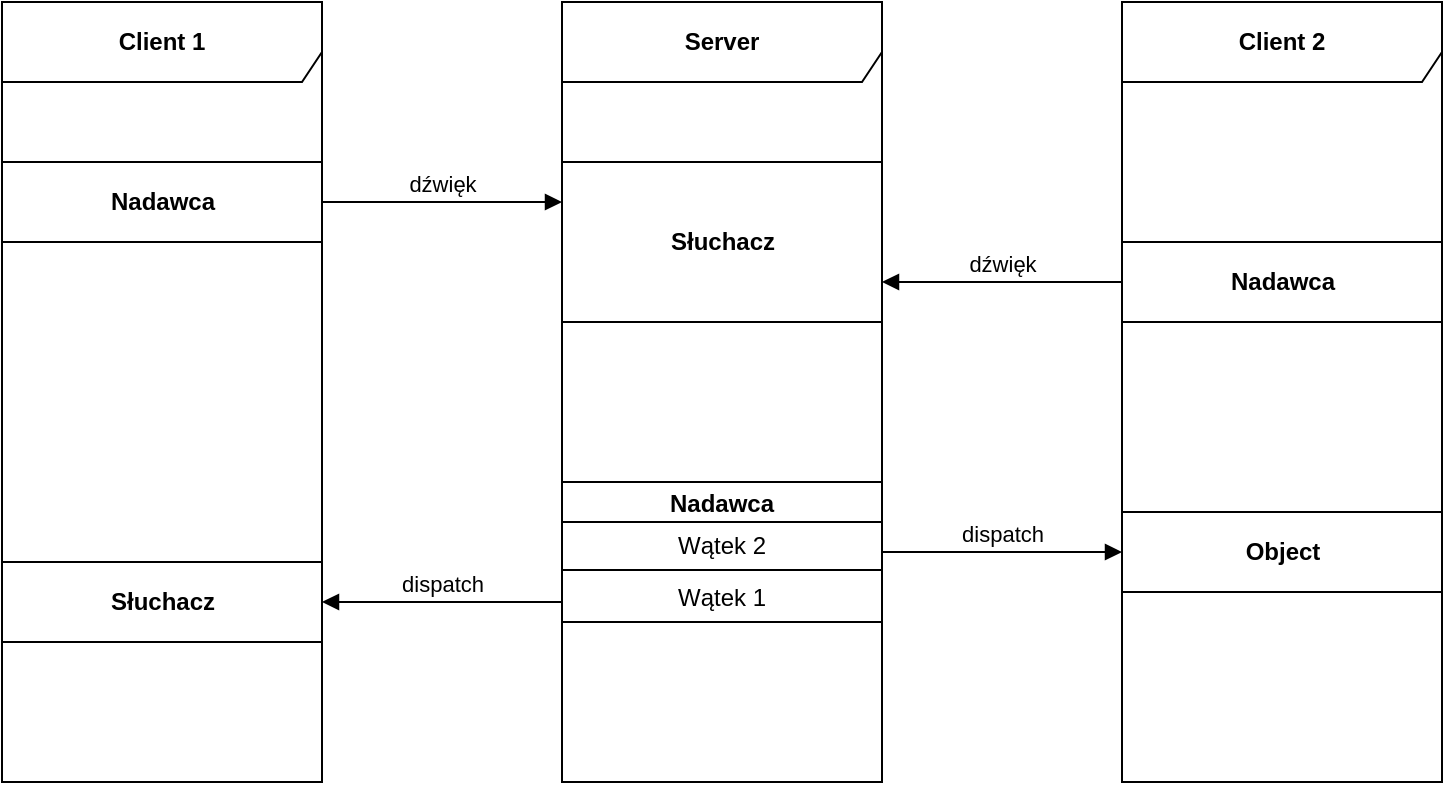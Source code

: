 <mxfile version="14.6.1" type="github">
  <diagram id="iJB8e4C8LSmCXrwoH1_6" name="Page-1">
    <mxGraphModel dx="1662" dy="762" grid="1" gridSize="10" guides="1" tooltips="1" connect="1" arrows="1" fold="1" page="1" pageScale="1" pageWidth="1169" pageHeight="827" math="0" shadow="0">
      <root>
        <mxCell id="0" />
        <mxCell id="1" parent="0" />
        <mxCell id="HlrDbo4SVCVQP59pXL_A-2" value="&lt;b&gt;Client 1&lt;/b&gt;" style="shape=umlFrame;whiteSpace=wrap;html=1;width=160;height=40;" vertex="1" parent="1">
          <mxGeometry x="40" y="40" width="160" height="390" as="geometry" />
        </mxCell>
        <mxCell id="HlrDbo4SVCVQP59pXL_A-3" value="&lt;b&gt;Server&lt;/b&gt;" style="shape=umlFrame;whiteSpace=wrap;html=1;width=160;height=40;" vertex="1" parent="1">
          <mxGeometry x="320" y="40" width="160" height="390" as="geometry" />
        </mxCell>
        <mxCell id="HlrDbo4SVCVQP59pXL_A-4" value="&lt;b&gt;Client 2&lt;/b&gt;" style="shape=umlFrame;whiteSpace=wrap;html=1;width=160;height=40;" vertex="1" parent="1">
          <mxGeometry x="600" y="40" width="160" height="390" as="geometry" />
        </mxCell>
        <mxCell id="HlrDbo4SVCVQP59pXL_A-6" value="&lt;b&gt;Nadawca&lt;/b&gt;" style="html=1;" vertex="1" parent="1">
          <mxGeometry x="40" y="120" width="160" height="40" as="geometry" />
        </mxCell>
        <mxCell id="HlrDbo4SVCVQP59pXL_A-7" value="&lt;span style=&quot;font-family: &amp;#34;arial&amp;#34;&quot;&gt;&lt;font style=&quot;font-size: 12px&quot;&gt;&lt;b&gt;Słuchacz&lt;/b&gt;&lt;/font&gt;&lt;/span&gt;" style="html=1;" vertex="1" parent="1">
          <mxGeometry x="40" y="320" width="160" height="40" as="geometry" />
        </mxCell>
        <mxCell id="HlrDbo4SVCVQP59pXL_A-9" value="&lt;span style=&quot;font-family: &amp;#34;arial&amp;#34;&quot;&gt;&lt;b&gt;Słuchacz&lt;/b&gt;&lt;/span&gt;" style="html=1;" vertex="1" parent="1">
          <mxGeometry x="320" y="120" width="160" height="80" as="geometry" />
        </mxCell>
        <mxCell id="HlrDbo4SVCVQP59pXL_A-10" value="&lt;b&gt;Nadawca&lt;/b&gt;" style="html=1;" vertex="1" parent="1">
          <mxGeometry x="600" y="160" width="160" height="40" as="geometry" />
        </mxCell>
        <mxCell id="HlrDbo4SVCVQP59pXL_A-11" value="&lt;b&gt;Object&lt;/b&gt;" style="html=1;" vertex="1" parent="1">
          <mxGeometry x="600" y="295" width="160" height="40" as="geometry" />
        </mxCell>
        <mxCell id="HlrDbo4SVCVQP59pXL_A-13" value="dźwięk" style="html=1;verticalAlign=bottom;endArrow=block;exitX=1;exitY=0.5;exitDx=0;exitDy=0;entryX=0;entryY=0.25;entryDx=0;entryDy=0;" edge="1" parent="1" source="HlrDbo4SVCVQP59pXL_A-6" target="HlrDbo4SVCVQP59pXL_A-9">
          <mxGeometry width="80" relative="1" as="geometry">
            <mxPoint x="210" y="520" as="sourcePoint" />
            <mxPoint x="290" y="520" as="targetPoint" />
          </mxGeometry>
        </mxCell>
        <mxCell id="HlrDbo4SVCVQP59pXL_A-16" value="dźwięk" style="html=1;verticalAlign=bottom;endArrow=block;exitX=0;exitY=0.5;exitDx=0;exitDy=0;entryX=1;entryY=0.75;entryDx=0;entryDy=0;" edge="1" parent="1" source="HlrDbo4SVCVQP59pXL_A-10" target="HlrDbo4SVCVQP59pXL_A-9">
          <mxGeometry width="80" relative="1" as="geometry">
            <mxPoint x="430" y="285" as="sourcePoint" />
            <mxPoint x="520" y="140" as="targetPoint" />
          </mxGeometry>
        </mxCell>
        <mxCell id="HlrDbo4SVCVQP59pXL_A-20" value="dispatch" style="html=1;verticalAlign=bottom;endArrow=block;entryX=1;entryY=0.5;entryDx=0;entryDy=0;exitX=0.006;exitY=0.857;exitDx=0;exitDy=0;exitPerimeter=0;" edge="1" parent="1" source="HlrDbo4SVCVQP59pXL_A-22" target="HlrDbo4SVCVQP59pXL_A-7">
          <mxGeometry width="80" relative="1" as="geometry">
            <mxPoint x="290" y="300" as="sourcePoint" />
            <mxPoint x="240" y="390" as="targetPoint" />
          </mxGeometry>
        </mxCell>
        <mxCell id="HlrDbo4SVCVQP59pXL_A-21" value="dispatch" style="html=1;verticalAlign=bottom;endArrow=block;entryX=0;entryY=0.5;entryDx=0;entryDy=0;exitX=1;exitY=0.5;exitDx=0;exitDy=0;" edge="1" parent="1" source="HlrDbo4SVCVQP59pXL_A-22" target="HlrDbo4SVCVQP59pXL_A-11">
          <mxGeometry width="80" relative="1" as="geometry">
            <mxPoint x="480" y="340" as="sourcePoint" />
            <mxPoint x="600" y="390" as="targetPoint" />
          </mxGeometry>
        </mxCell>
        <mxCell id="HlrDbo4SVCVQP59pXL_A-22" value="" style="html=1;" vertex="1" parent="1">
          <mxGeometry x="320" y="280" width="160" height="70" as="geometry" />
        </mxCell>
        <mxCell id="HlrDbo4SVCVQP59pXL_A-24" value="Nadawca" style="text;align=center;fontStyle=1;verticalAlign=middle;spacingLeft=3;spacingRight=3;strokeColor=none;rotatable=0;points=[[0,0.5],[1,0.5]];portConstraint=eastwest;" vertex="1" parent="1">
          <mxGeometry x="320" y="280" width="160" height="20" as="geometry" />
        </mxCell>
        <mxCell id="HlrDbo4SVCVQP59pXL_A-25" value="" style="line;strokeWidth=1;fillColor=none;align=left;verticalAlign=middle;spacingTop=-1;spacingLeft=3;spacingRight=3;rotatable=0;labelPosition=right;points=[];portConstraint=eastwest;" vertex="1" parent="1">
          <mxGeometry x="320" y="296" width="160" height="8" as="geometry" />
        </mxCell>
        <mxCell id="HlrDbo4SVCVQP59pXL_A-26" value="" style="line;strokeWidth=1;fillColor=none;align=left;verticalAlign=middle;spacingTop=-1;spacingLeft=3;spacingRight=3;rotatable=0;labelPosition=right;points=[];portConstraint=eastwest;" vertex="1" parent="1">
          <mxGeometry x="320" y="320" width="160" height="8" as="geometry" />
        </mxCell>
        <mxCell id="HlrDbo4SVCVQP59pXL_A-27" value="Wątek 2" style="text;align=center;fontStyle=0;verticalAlign=middle;spacingLeft=3;spacingRight=3;strokeColor=none;rotatable=0;points=[[0,0.5],[1,0.5]];portConstraint=eastwest;" vertex="1" parent="1">
          <mxGeometry x="320" y="302" width="160" height="18" as="geometry" />
        </mxCell>
        <mxCell id="HlrDbo4SVCVQP59pXL_A-28" value="Wątek 1" style="text;align=center;fontStyle=0;verticalAlign=middle;spacingLeft=3;spacingRight=3;strokeColor=none;rotatable=0;points=[[0,0.5],[1,0.5]];portConstraint=eastwest;" vertex="1" parent="1">
          <mxGeometry x="320" y="328" width="160" height="18" as="geometry" />
        </mxCell>
      </root>
    </mxGraphModel>
  </diagram>
</mxfile>
